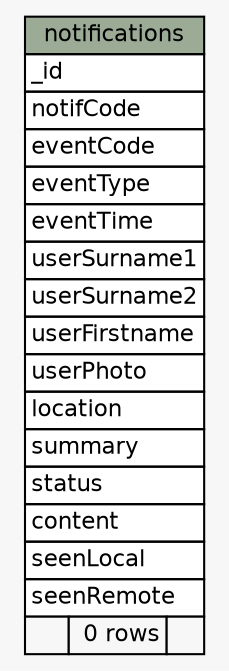 // dot 2.26.3 on Linux 3.11.0-12-generic
// SchemaSpy rev 590
digraph "notifications" {
  graph [
    rankdir="RL"
    bgcolor="#f7f7f7"
    nodesep="0.18"
    ranksep="0.46"
    fontname="Helvetica"
    fontsize="11"
  ];
  node [
    fontname="Helvetica"
    fontsize="11"
    shape="plaintext"
  ];
  edge [
    arrowsize="0.8"
  ];
  "notifications" [
    label=<
    <TABLE BORDER="0" CELLBORDER="1" CELLSPACING="0" BGCOLOR="#ffffff">
      <TR><TD COLSPAN="3" BGCOLOR="#9bab96" ALIGN="CENTER">notifications</TD></TR>
      <TR><TD PORT="_id" COLSPAN="3" ALIGN="LEFT">_id</TD></TR>
      <TR><TD PORT="notifCode" COLSPAN="3" ALIGN="LEFT">notifCode</TD></TR>
      <TR><TD PORT="eventCode" COLSPAN="3" ALIGN="LEFT">eventCode</TD></TR>
      <TR><TD PORT="eventType" COLSPAN="3" ALIGN="LEFT">eventType</TD></TR>
      <TR><TD PORT="eventTime" COLSPAN="3" ALIGN="LEFT">eventTime</TD></TR>
      <TR><TD PORT="userSurname1" COLSPAN="3" ALIGN="LEFT">userSurname1</TD></TR>
      <TR><TD PORT="userSurname2" COLSPAN="3" ALIGN="LEFT">userSurname2</TD></TR>
      <TR><TD PORT="userFirstname" COLSPAN="3" ALIGN="LEFT">userFirstname</TD></TR>
      <TR><TD PORT="userPhoto" COLSPAN="3" ALIGN="LEFT">userPhoto</TD></TR>
      <TR><TD PORT="location" COLSPAN="3" ALIGN="LEFT">location</TD></TR>
      <TR><TD PORT="summary" COLSPAN="3" ALIGN="LEFT">summary</TD></TR>
      <TR><TD PORT="status" COLSPAN="3" ALIGN="LEFT">status</TD></TR>
      <TR><TD PORT="content" COLSPAN="3" ALIGN="LEFT">content</TD></TR>
      <TR><TD PORT="seenLocal" COLSPAN="3" ALIGN="LEFT">seenLocal</TD></TR>
      <TR><TD PORT="seenRemote" COLSPAN="3" ALIGN="LEFT">seenRemote</TD></TR>
      <TR><TD ALIGN="LEFT" BGCOLOR="#f7f7f7">  </TD><TD ALIGN="RIGHT" BGCOLOR="#f7f7f7">0 rows</TD><TD ALIGN="RIGHT" BGCOLOR="#f7f7f7">  </TD></TR>
    </TABLE>>
    URL="tables/notifications.html"
    tooltip="notifications"
  ];
}
